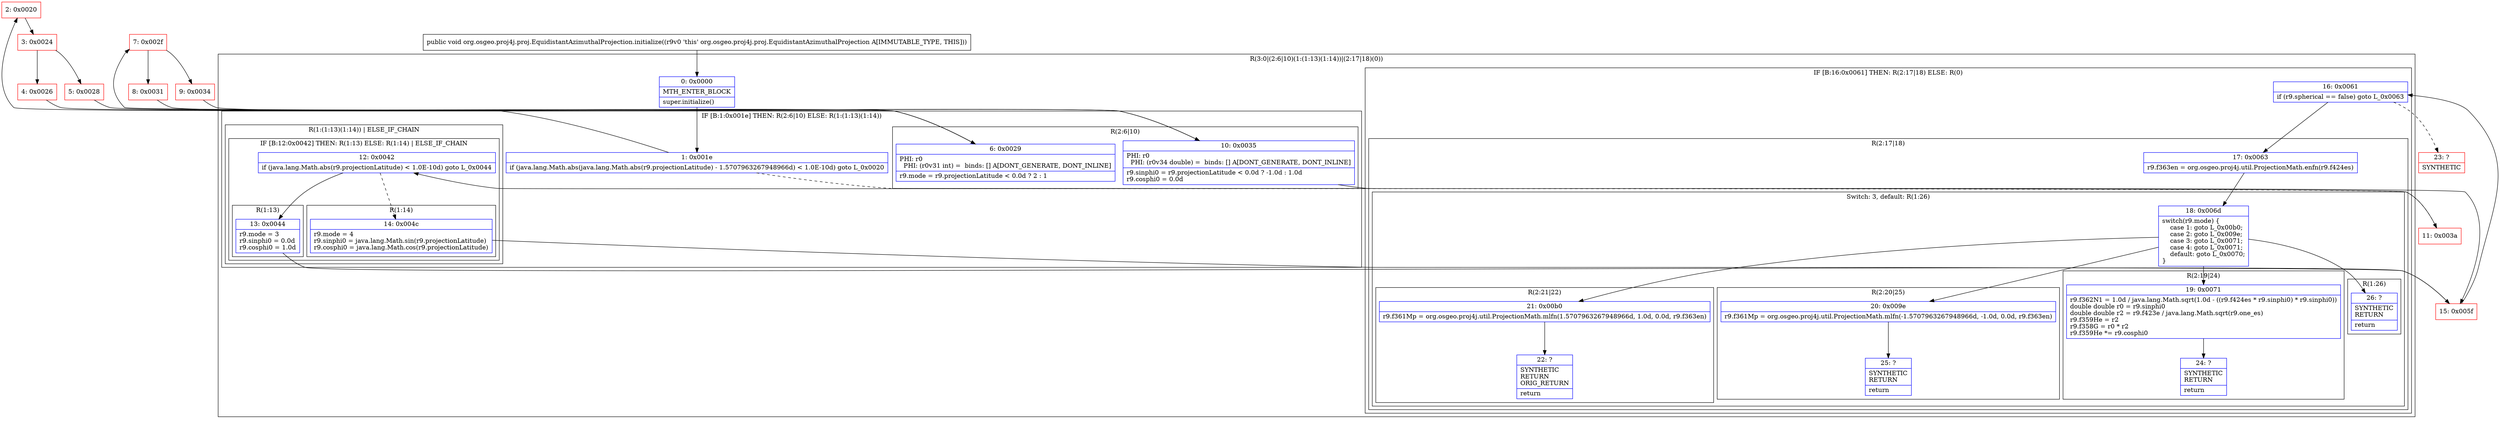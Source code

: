 digraph "CFG fororg.osgeo.proj4j.proj.EquidistantAzimuthalProjection.initialize()V" {
subgraph cluster_Region_178989134 {
label = "R(3:0|(2:6|10)(1:(1:13)(1:14))|(2:17|18)(0))";
node [shape=record,color=blue];
Node_0 [shape=record,label="{0\:\ 0x0000|MTH_ENTER_BLOCK\l|super.initialize()\l}"];
subgraph cluster_IfRegion_1767676876 {
label = "IF [B:1:0x001e] THEN: R(2:6|10) ELSE: R(1:(1:13)(1:14))";
node [shape=record,color=blue];
Node_1 [shape=record,label="{1\:\ 0x001e|if (java.lang.Math.abs(java.lang.Math.abs(r9.projectionLatitude) \- 1.5707963267948966d) \< 1.0E\-10d) goto L_0x0020\l}"];
subgraph cluster_Region_2089995259 {
label = "R(2:6|10)";
node [shape=record,color=blue];
Node_6 [shape=record,label="{6\:\ 0x0029|PHI: r0 \l  PHI: (r0v31 int) =  binds: [] A[DONT_GENERATE, DONT_INLINE]\l|r9.mode = r9.projectionLatitude \< 0.0d ? 2 : 1\l}"];
Node_10 [shape=record,label="{10\:\ 0x0035|PHI: r0 \l  PHI: (r0v34 double) =  binds: [] A[DONT_GENERATE, DONT_INLINE]\l|r9.sinphi0 = r9.projectionLatitude \< 0.0d ? \-1.0d : 1.0d\lr9.cosphi0 = 0.0d\l}"];
}
subgraph cluster_Region_1891261795 {
label = "R(1:(1:13)(1:14)) | ELSE_IF_CHAIN\l";
node [shape=record,color=blue];
subgraph cluster_IfRegion_587260514 {
label = "IF [B:12:0x0042] THEN: R(1:13) ELSE: R(1:14) | ELSE_IF_CHAIN\l";
node [shape=record,color=blue];
Node_12 [shape=record,label="{12\:\ 0x0042|if (java.lang.Math.abs(r9.projectionLatitude) \< 1.0E\-10d) goto L_0x0044\l}"];
subgraph cluster_Region_772775733 {
label = "R(1:13)";
node [shape=record,color=blue];
Node_13 [shape=record,label="{13\:\ 0x0044|r9.mode = 3\lr9.sinphi0 = 0.0d\lr9.cosphi0 = 1.0d\l}"];
}
subgraph cluster_Region_1143493660 {
label = "R(1:14)";
node [shape=record,color=blue];
Node_14 [shape=record,label="{14\:\ 0x004c|r9.mode = 4\lr9.sinphi0 = java.lang.Math.sin(r9.projectionLatitude)\lr9.cosphi0 = java.lang.Math.cos(r9.projectionLatitude)\l}"];
}
}
}
}
subgraph cluster_IfRegion_1725647039 {
label = "IF [B:16:0x0061] THEN: R(2:17|18) ELSE: R(0)";
node [shape=record,color=blue];
Node_16 [shape=record,label="{16\:\ 0x0061|if (r9.spherical == false) goto L_0x0063\l}"];
subgraph cluster_Region_1122809332 {
label = "R(2:17|18)";
node [shape=record,color=blue];
Node_17 [shape=record,label="{17\:\ 0x0063|r9.f363en = org.osgeo.proj4j.util.ProjectionMath.enfn(r9.f424es)\l}"];
subgraph cluster_SwitchRegion_281570475 {
label = "Switch: 3, default: R(1:26)";
node [shape=record,color=blue];
Node_18 [shape=record,label="{18\:\ 0x006d|switch(r9.mode) \{\l    case 1: goto L_0x00b0;\l    case 2: goto L_0x009e;\l    case 3: goto L_0x0071;\l    case 4: goto L_0x0071;\l    default: goto L_0x0070;\l\}\l}"];
subgraph cluster_Region_373707290 {
label = "R(2:21|22)";
node [shape=record,color=blue];
Node_21 [shape=record,label="{21\:\ 0x00b0|r9.f361Mp = org.osgeo.proj4j.util.ProjectionMath.mlfn(1.5707963267948966d, 1.0d, 0.0d, r9.f363en)\l}"];
Node_22 [shape=record,label="{22\:\ ?|SYNTHETIC\lRETURN\lORIG_RETURN\l|return\l}"];
}
subgraph cluster_Region_719617757 {
label = "R(2:20|25)";
node [shape=record,color=blue];
Node_20 [shape=record,label="{20\:\ 0x009e|r9.f361Mp = org.osgeo.proj4j.util.ProjectionMath.mlfn(\-1.5707963267948966d, \-1.0d, 0.0d, r9.f363en)\l}"];
Node_25 [shape=record,label="{25\:\ ?|SYNTHETIC\lRETURN\l|return\l}"];
}
subgraph cluster_Region_146266895 {
label = "R(2:19|24)";
node [shape=record,color=blue];
Node_19 [shape=record,label="{19\:\ 0x0071|r9.f362N1 = 1.0d \/ java.lang.Math.sqrt(1.0d \- ((r9.f424es * r9.sinphi0) * r9.sinphi0))\ldouble double r0 = r9.sinphi0\ldouble double r2 = r9.f423e \/ java.lang.Math.sqrt(r9.one_es)\lr9.f359He = r2\lr9.f358G = r0 * r2\lr9.f359He *= r9.cosphi0\l}"];
Node_24 [shape=record,label="{24\:\ ?|SYNTHETIC\lRETURN\l|return\l}"];
}
subgraph cluster_Region_218115424 {
label = "R(1:26)";
node [shape=record,color=blue];
Node_26 [shape=record,label="{26\:\ ?|SYNTHETIC\lRETURN\l|return\l}"];
}
}
}
subgraph cluster_Region_1593746783 {
label = "R(0)";
node [shape=record,color=blue];
}
}
}
Node_2 [shape=record,color=red,label="{2\:\ 0x0020}"];
Node_3 [shape=record,color=red,label="{3\:\ 0x0024}"];
Node_4 [shape=record,color=red,label="{4\:\ 0x0026}"];
Node_5 [shape=record,color=red,label="{5\:\ 0x0028}"];
Node_7 [shape=record,color=red,label="{7\:\ 0x002f}"];
Node_8 [shape=record,color=red,label="{8\:\ 0x0031}"];
Node_9 [shape=record,color=red,label="{9\:\ 0x0034}"];
Node_11 [shape=record,color=red,label="{11\:\ 0x003a}"];
Node_15 [shape=record,color=red,label="{15\:\ 0x005f}"];
Node_23 [shape=record,color=red,label="{23\:\ ?|SYNTHETIC\l}"];
MethodNode[shape=record,label="{public void org.osgeo.proj4j.proj.EquidistantAzimuthalProjection.initialize((r9v0 'this' org.osgeo.proj4j.proj.EquidistantAzimuthalProjection A[IMMUTABLE_TYPE, THIS])) }"];
MethodNode -> Node_0;
Node_0 -> Node_1;
Node_1 -> Node_2;
Node_1 -> Node_11[style=dashed];
Node_6 -> Node_7;
Node_10 -> Node_15;
Node_12 -> Node_13;
Node_12 -> Node_14[style=dashed];
Node_13 -> Node_15;
Node_14 -> Node_15;
Node_16 -> Node_17;
Node_16 -> Node_23[style=dashed];
Node_17 -> Node_18;
Node_18 -> Node_19;
Node_18 -> Node_20;
Node_18 -> Node_21;
Node_18 -> Node_26;
Node_21 -> Node_22;
Node_20 -> Node_25;
Node_19 -> Node_24;
Node_2 -> Node_3;
Node_3 -> Node_4;
Node_3 -> Node_5;
Node_4 -> Node_6;
Node_5 -> Node_6;
Node_7 -> Node_8;
Node_7 -> Node_9;
Node_8 -> Node_10;
Node_9 -> Node_10;
Node_11 -> Node_12;
Node_15 -> Node_16;
}

